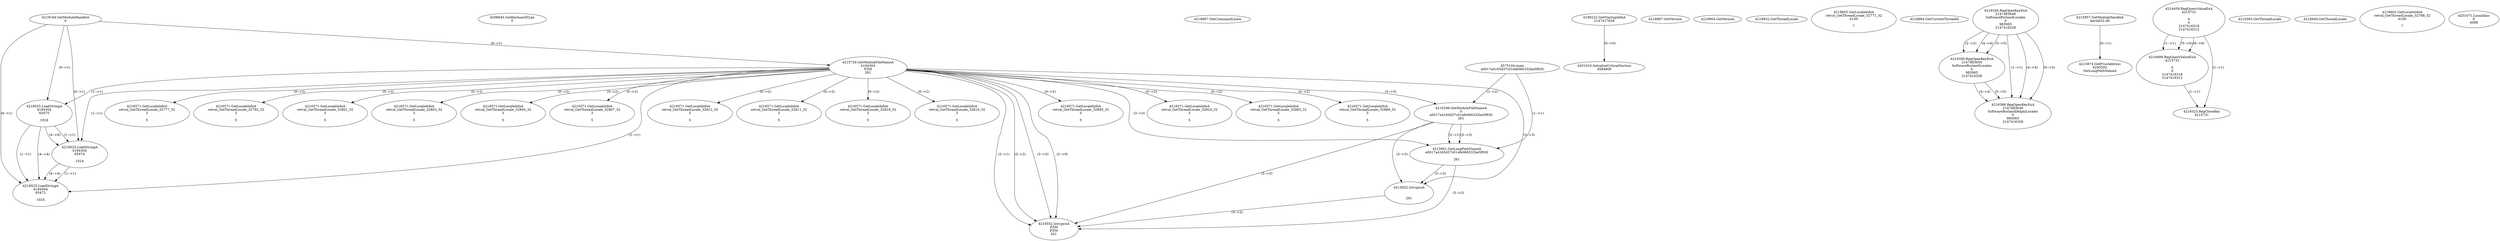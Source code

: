 // Global SCDG with merge call
digraph {
	0 [label="4575104.main
a0017a4165d37c01efe066332be5f930"]
	1 [label="4219184.GetModuleHandleA
0"]
	2 [label="4206845.GetKeyboardType
0"]
	3 [label="4218867.GetCommandLineA
"]
	4 [label="4199222.GetStartupInfoA
2147417628"]
	5 [label="4218887.GetVersion
"]
	6 [label="4218904.GetVersion
"]
	7 [label="4218932.GetThreadLocale
"]
	8 [label="4218602.GetLocaleInfoA
retval_GetThreadLocale_32771_32
4100

7"]
	9 [label="4218964.GetCurrentThreadId
"]
	10 [label="4215726.GetModuleFileNameA
4194304
PZM
261"]
	1 -> 10 [label="(0-->1)"]
	11 [label="4216296.GetModuleFileNameA
0
a0017a4165d37c01efe066332be5f930
261"]
	0 -> 11 [label="(1-->2)"]
	10 -> 11 [label="(3-->3)"]
	12 [label="4216326.RegOpenKeyExA
2147483649
Software\Borland\Locales
0
983065
2147416328"]
	13 [label="4216356.RegOpenKeyExA
2147483650
Software\Borland\Locales
0
983065
2147416328"]
	12 -> 13 [label="(2-->2)"]
	12 -> 13 [label="(4-->4)"]
	12 -> 13 [label="(5-->5)"]
	14 [label="4215857.GetModuleHandleA
kernel32.dll"]
	15 [label="4215874.GetProcAddress
6295592
GetLongPathNameA"]
	14 -> 15 [label="(0-->1)"]
	16 [label="4215901.GetLongPathNameA
a0017a4165d37c01efe066332be5f930

261"]
	0 -> 16 [label="(1-->1)"]
	11 -> 16 [label="(2-->1)"]
	10 -> 16 [label="(3-->3)"]
	11 -> 16 [label="(3-->3)"]
	17 [label="4215922.lstrcpynA


261"]
	10 -> 17 [label="(3-->3)"]
	11 -> 17 [label="(3-->3)"]
	16 -> 17 [label="(3-->3)"]
	18 [label="4216459.RegQueryValueExA
4215731

0
0
2147416318
2147416312"]
	19 [label="4216489.RegQueryValueExA
4215731

0
0
2147416318
2147416312"]
	18 -> 19 [label="(1-->1)"]
	18 -> 19 [label="(5-->5)"]
	18 -> 19 [label="(6-->6)"]
	20 [label="4216523.RegCloseKey
4215731"]
	18 -> 20 [label="(1-->1)"]
	19 -> 20 [label="(1-->1)"]
	21 [label="4216552.lstrcpynA
PZM
PZM
261"]
	10 -> 21 [label="(2-->1)"]
	10 -> 21 [label="(2-->2)"]
	10 -> 21 [label="(3-->3)"]
	11 -> 21 [label="(3-->3)"]
	16 -> 21 [label="(3-->3)"]
	17 -> 21 [label="(3-->3)"]
	10 -> 21 [label="(2-->0)"]
	22 [label="4216565.GetThreadLocale
"]
	23 [label="4216571.GetLocaleInfoA
retval_GetThreadLocale_32893_32
3

5"]
	10 -> 23 [label="(0-->2)"]
	24 [label="4218525.LoadStringA
4194304
65475

1024"]
	1 -> 24 [label="(0-->1)"]
	10 -> 24 [label="(1-->1)"]
	25 [label="4218525.LoadStringA
4194304
65474

1024"]
	1 -> 25 [label="(0-->1)"]
	10 -> 25 [label="(1-->1)"]
	24 -> 25 [label="(1-->1)"]
	24 -> 25 [label="(4-->4)"]
	26 [label="4218525.LoadStringA
4194304
65472

1024"]
	1 -> 26 [label="(0-->1)"]
	10 -> 26 [label="(1-->1)"]
	24 -> 26 [label="(1-->1)"]
	25 -> 26 [label="(1-->1)"]
	24 -> 26 [label="(4-->4)"]
	25 -> 26 [label="(4-->4)"]
	27 [label="4201010.InitializeCriticalSection
4584908"]
	4 -> 27 [label="(0-->0)"]
	28 [label="4218949.GetThreadLocale
"]
	29 [label="4218602.GetLocaleInfoA
retval_GetThreadLocale_32768_32
4100

7"]
	30 [label="4216386.RegOpenKeyExA
2147483649
Software\Borland\Delphi\Locales
0
983065
2147416328"]
	12 -> 30 [label="(1-->1)"]
	12 -> 30 [label="(4-->4)"]
	13 -> 30 [label="(4-->4)"]
	12 -> 30 [label="(5-->5)"]
	13 -> 30 [label="(5-->5)"]
	31 [label="4216571.GetLocaleInfoA
retval_GetThreadLocale_32824_32
3

5"]
	10 -> 31 [label="(0-->2)"]
	32 [label="4216571.GetLocaleInfoA
retval_GetThreadLocale_32883_32
3

5"]
	10 -> 32 [label="(0-->2)"]
	33 [label="4216571.GetLocaleInfoA
retval_GetThreadLocale_32889_32
3

5"]
	10 -> 33 [label="(0-->2)"]
	34 [label="4201071.LocalAlloc
0
4088"]
	35 [label="4216571.GetLocaleInfoA
retval_GetThreadLocale_32777_32
3

5"]
	10 -> 35 [label="(0-->2)"]
	36 [label="4216571.GetLocaleInfoA
retval_GetThreadLocale_32792_32
3

5"]
	10 -> 36 [label="(0-->2)"]
	37 [label="4216571.GetLocaleInfoA
retval_GetThreadLocale_32801_32
3

5"]
	10 -> 37 [label="(0-->2)"]
	38 [label="4216571.GetLocaleInfoA
retval_GetThreadLocale_32803_32
3

5"]
	10 -> 38 [label="(0-->2)"]
	39 [label="4216571.GetLocaleInfoA
retval_GetThreadLocale_32804_32
3

5"]
	10 -> 39 [label="(0-->2)"]
	40 [label="4216571.GetLocaleInfoA
retval_GetThreadLocale_32807_32
3

5"]
	10 -> 40 [label="(0-->2)"]
	41 [label="4216571.GetLocaleInfoA
retval_GetThreadLocale_32812_32
3

5"]
	10 -> 41 [label="(0-->2)"]
	42 [label="4216571.GetLocaleInfoA
retval_GetThreadLocale_32811_32
3

5"]
	10 -> 42 [label="(0-->2)"]
	43 [label="4216571.GetLocaleInfoA
retval_GetThreadLocale_32818_32
3

5"]
	10 -> 43 [label="(0-->2)"]
	44 [label="4216571.GetLocaleInfoA
retval_GetThreadLocale_32816_32
3

5"]
	10 -> 44 [label="(0-->2)"]
}
